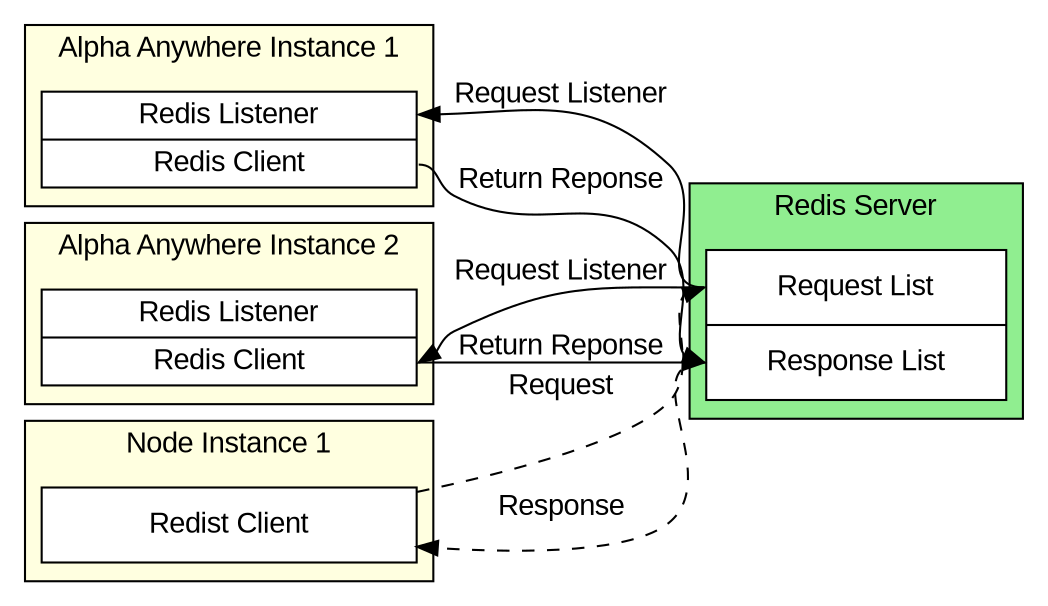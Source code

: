 digraph G {
   rankdir=LR    
   node [shape=record,fontname=Arial,fillcolor=white,style=filled];
   subgraph clusterA {
       label="Alpha Anywhere Instance 1"
       fillcolor=lightyellow
       style=filled
       fontname=Arial
       im1 [label="<m>Redis Listener|<r>Redis Client",shape=record,width=2.5];
   }
   subgraph clusterB {
      label="Alpha Anywhere Instance 2"
       fillcolor=lightyellow
       style=filled
       fontname=Arial
      im2 [label="<m>Redis Listener|<r>Redis Client",shape=record,width=2.5];
   }
   subgraph clusterC {
     label="Node Instance 1"
       fillcolor=lightyellow
       style=filled
       fontname=Arial
     im4 [label="<m>Redist Client",shape=record,width=2.5];
   }
   subgraph clusterD {
       label="Redis Server"
       fillcolor=lightgreen
       style=filled
       fontname=Arial
       q1 [label="<m>Request List|<r>Response List",shape=record,width=2,height=1];
   }
   im1:r -> q1:r [label="Return Reponse",fontname=Arial]
   im2:r -> q1:r [label="Return Reponse",fontname=Arial]
   im4:m -> q1:m [label="Request",style=dashed,fontname=Arial]
   q1:m -> im1:m [label="Request Listener",fontname=Arial]
   q1:m -> im2:r [label="Request Listener",fontname=Arial]
   q1:r -> im4:m [label="Response"style=dashed,fontname=Arial]
}

